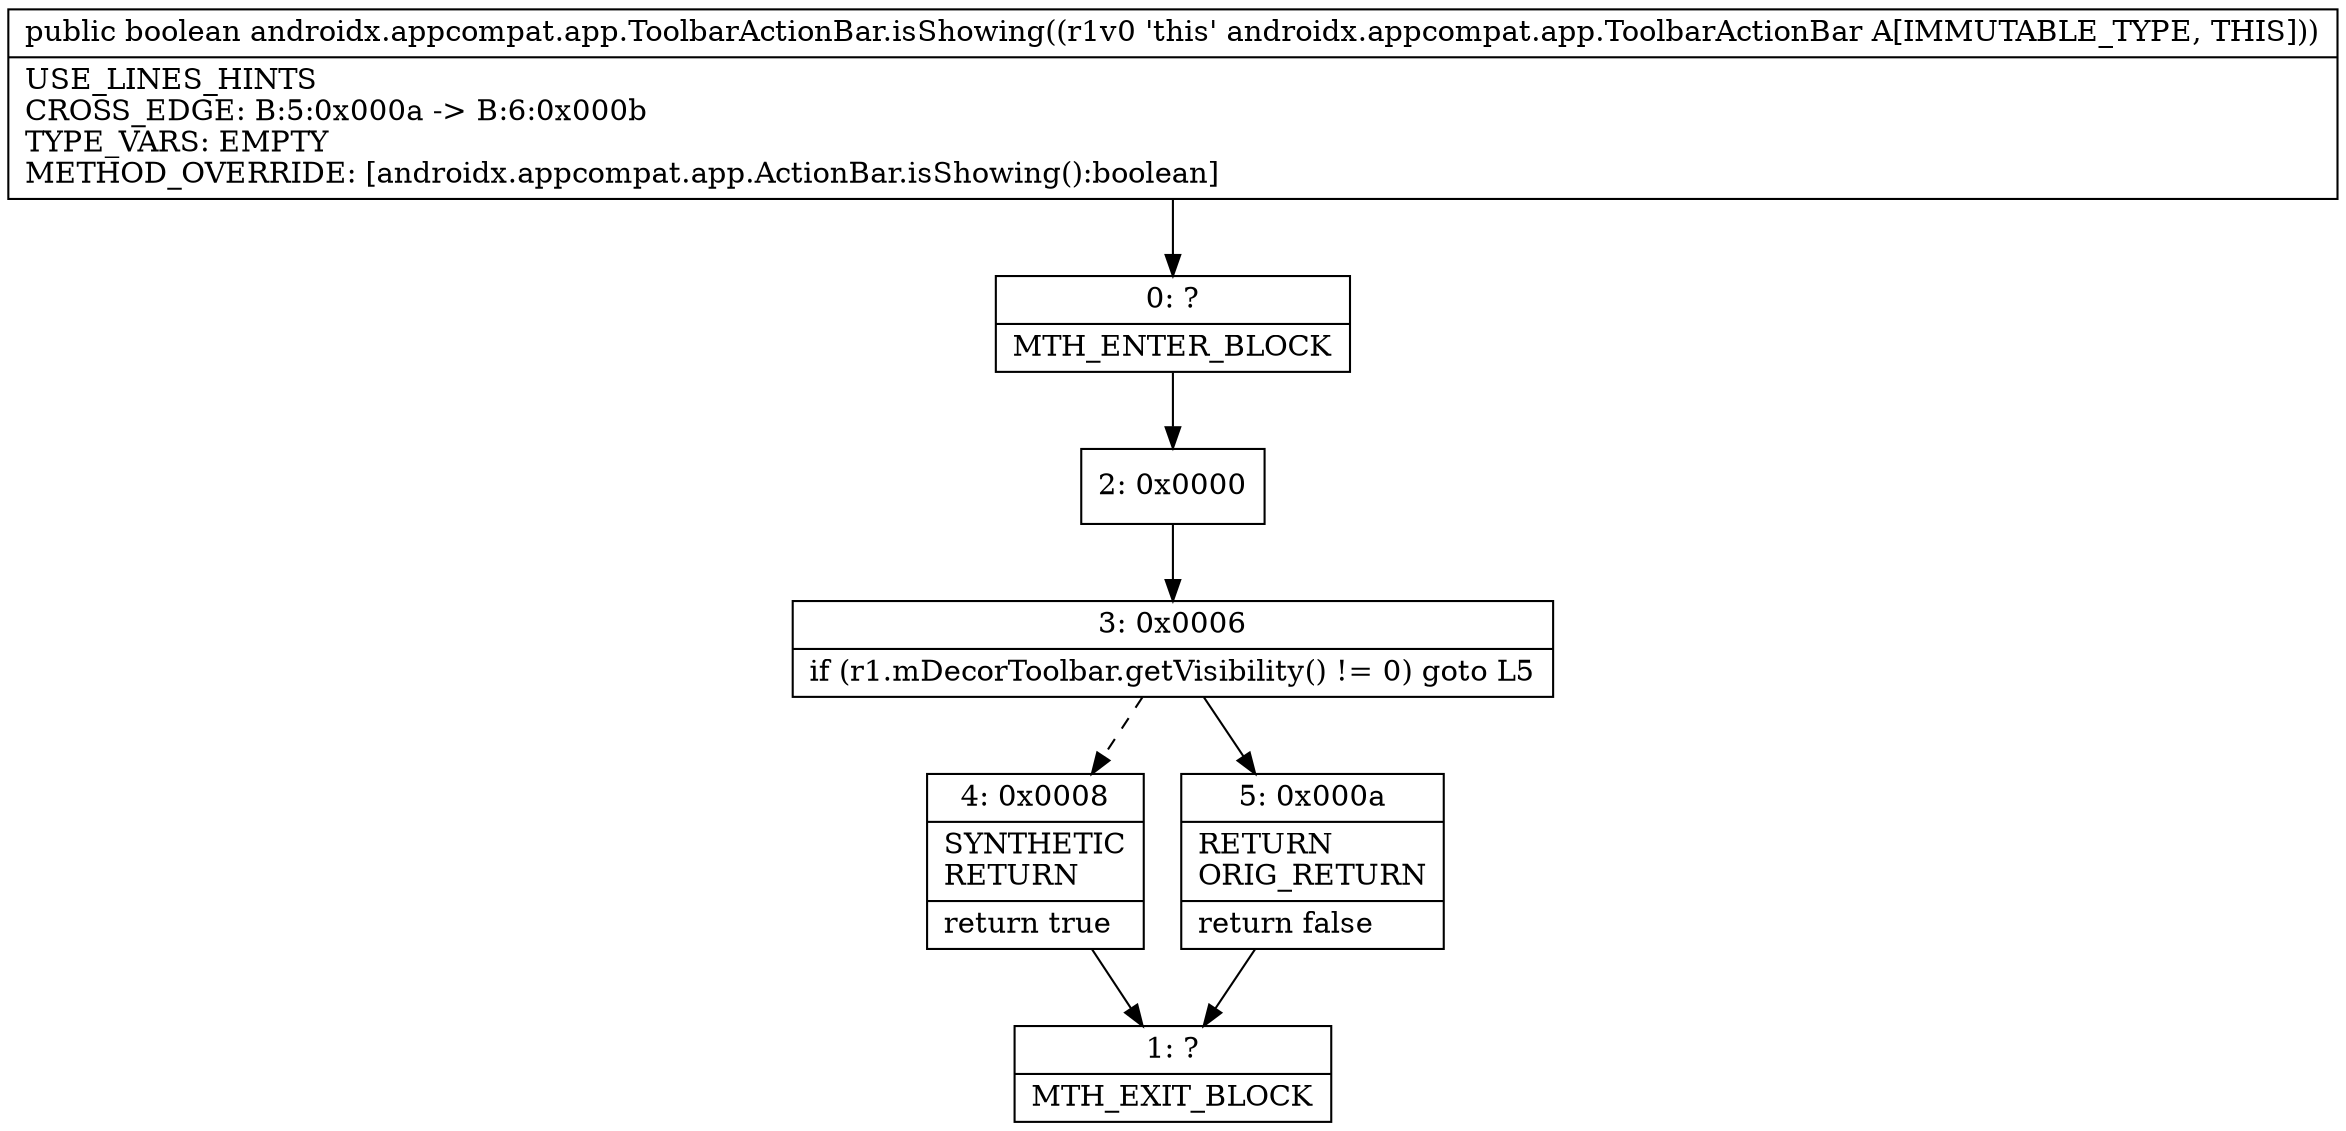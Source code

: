 digraph "CFG forandroidx.appcompat.app.ToolbarActionBar.isShowing()Z" {
Node_0 [shape=record,label="{0\:\ ?|MTH_ENTER_BLOCK\l}"];
Node_2 [shape=record,label="{2\:\ 0x0000}"];
Node_3 [shape=record,label="{3\:\ 0x0006|if (r1.mDecorToolbar.getVisibility() != 0) goto L5\l}"];
Node_4 [shape=record,label="{4\:\ 0x0008|SYNTHETIC\lRETURN\l|return true\l}"];
Node_1 [shape=record,label="{1\:\ ?|MTH_EXIT_BLOCK\l}"];
Node_5 [shape=record,label="{5\:\ 0x000a|RETURN\lORIG_RETURN\l|return false\l}"];
MethodNode[shape=record,label="{public boolean androidx.appcompat.app.ToolbarActionBar.isShowing((r1v0 'this' androidx.appcompat.app.ToolbarActionBar A[IMMUTABLE_TYPE, THIS]))  | USE_LINES_HINTS\lCROSS_EDGE: B:5:0x000a \-\> B:6:0x000b\lTYPE_VARS: EMPTY\lMETHOD_OVERRIDE: [androidx.appcompat.app.ActionBar.isShowing():boolean]\l}"];
MethodNode -> Node_0;Node_0 -> Node_2;
Node_2 -> Node_3;
Node_3 -> Node_4[style=dashed];
Node_3 -> Node_5;
Node_4 -> Node_1;
Node_5 -> Node_1;
}

